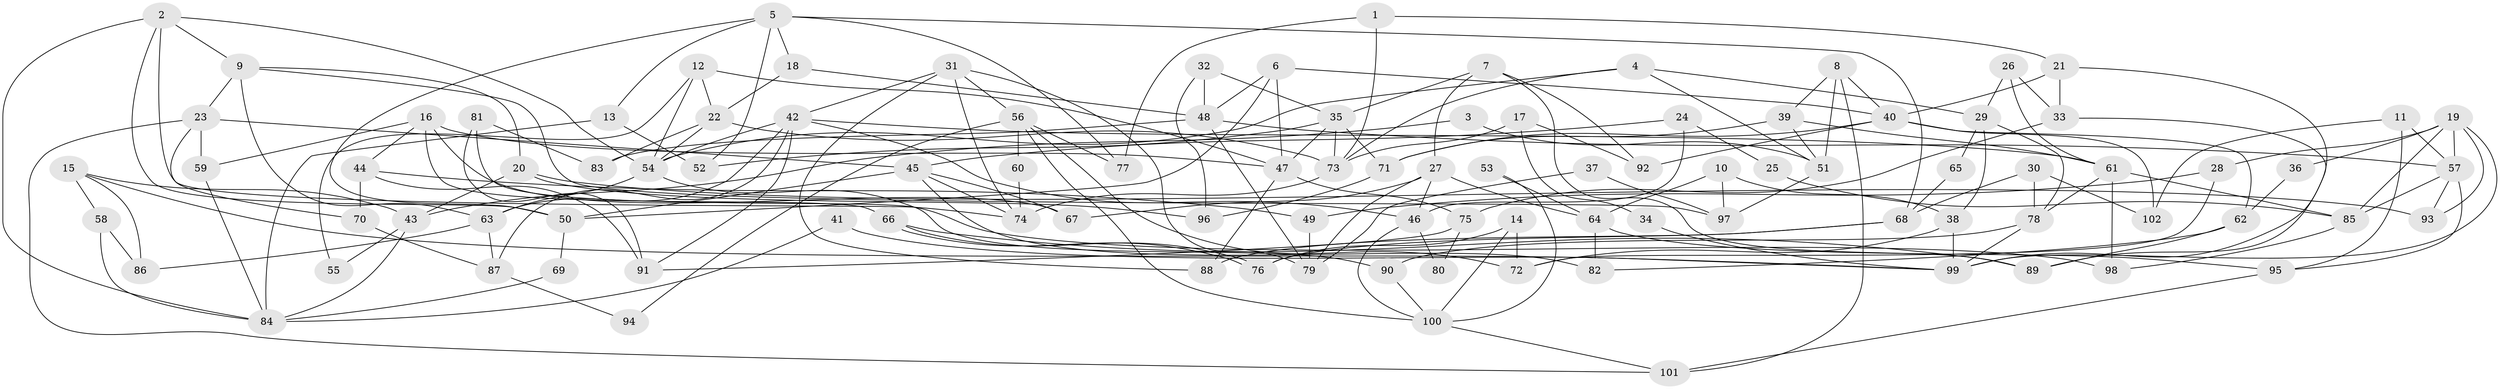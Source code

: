 // Generated by graph-tools (version 1.1) at 2025/26/03/09/25 03:26:22]
// undirected, 102 vertices, 204 edges
graph export_dot {
graph [start="1"]
  node [color=gray90,style=filled];
  1;
  2;
  3;
  4;
  5;
  6;
  7;
  8;
  9;
  10;
  11;
  12;
  13;
  14;
  15;
  16;
  17;
  18;
  19;
  20;
  21;
  22;
  23;
  24;
  25;
  26;
  27;
  28;
  29;
  30;
  31;
  32;
  33;
  34;
  35;
  36;
  37;
  38;
  39;
  40;
  41;
  42;
  43;
  44;
  45;
  46;
  47;
  48;
  49;
  50;
  51;
  52;
  53;
  54;
  55;
  56;
  57;
  58;
  59;
  60;
  61;
  62;
  63;
  64;
  65;
  66;
  67;
  68;
  69;
  70;
  71;
  72;
  73;
  74;
  75;
  76;
  77;
  78;
  79;
  80;
  81;
  82;
  83;
  84;
  85;
  86;
  87;
  88;
  89;
  90;
  91;
  92;
  93;
  94;
  95;
  96;
  97;
  98;
  99;
  100;
  101;
  102;
  1 -- 21;
  1 -- 73;
  1 -- 77;
  2 -- 54;
  2 -- 9;
  2 -- 50;
  2 -- 74;
  2 -- 84;
  3 -- 51;
  3 -- 43;
  4 -- 51;
  4 -- 54;
  4 -- 29;
  4 -- 73;
  5 -- 52;
  5 -- 77;
  5 -- 13;
  5 -- 18;
  5 -- 50;
  5 -- 68;
  6 -- 50;
  6 -- 48;
  6 -- 40;
  6 -- 47;
  7 -- 35;
  7 -- 27;
  7 -- 89;
  7 -- 92;
  8 -- 40;
  8 -- 39;
  8 -- 51;
  8 -- 101;
  9 -- 63;
  9 -- 23;
  9 -- 20;
  9 -- 97;
  10 -- 38;
  10 -- 97;
  10 -- 64;
  11 -- 95;
  11 -- 57;
  11 -- 102;
  12 -- 47;
  12 -- 22;
  12 -- 54;
  12 -- 55;
  13 -- 84;
  13 -- 52;
  14 -- 72;
  14 -- 76;
  14 -- 100;
  15 -- 43;
  15 -- 99;
  15 -- 58;
  15 -- 86;
  16 -- 66;
  16 -- 67;
  16 -- 44;
  16 -- 47;
  16 -- 59;
  17 -- 92;
  17 -- 73;
  17 -- 34;
  18 -- 22;
  18 -- 48;
  19 -- 57;
  19 -- 99;
  19 -- 28;
  19 -- 36;
  19 -- 85;
  19 -- 93;
  20 -- 93;
  20 -- 43;
  20 -- 96;
  21 -- 33;
  21 -- 99;
  21 -- 40;
  22 -- 54;
  22 -- 73;
  22 -- 83;
  23 -- 59;
  23 -- 45;
  23 -- 70;
  23 -- 101;
  24 -- 45;
  24 -- 46;
  24 -- 25;
  25 -- 85;
  26 -- 33;
  26 -- 61;
  26 -- 29;
  27 -- 79;
  27 -- 46;
  27 -- 64;
  27 -- 67;
  28 -- 49;
  28 -- 72;
  29 -- 38;
  29 -- 65;
  29 -- 78;
  30 -- 78;
  30 -- 102;
  30 -- 68;
  31 -- 88;
  31 -- 74;
  31 -- 42;
  31 -- 56;
  31 -- 79;
  32 -- 48;
  32 -- 96;
  32 -- 35;
  33 -- 89;
  33 -- 75;
  34 -- 99;
  35 -- 47;
  35 -- 52;
  35 -- 71;
  35 -- 73;
  36 -- 62;
  37 -- 79;
  37 -- 97;
  38 -- 72;
  38 -- 99;
  39 -- 71;
  39 -- 61;
  39 -- 51;
  40 -- 62;
  40 -- 71;
  40 -- 92;
  40 -- 102;
  41 -- 84;
  41 -- 99;
  42 -- 54;
  42 -- 46;
  42 -- 61;
  42 -- 63;
  42 -- 87;
  42 -- 91;
  43 -- 84;
  43 -- 55;
  44 -- 70;
  44 -- 49;
  44 -- 91;
  45 -- 50;
  45 -- 74;
  45 -- 67;
  45 -- 82;
  46 -- 100;
  46 -- 80;
  47 -- 75;
  47 -- 88;
  48 -- 57;
  48 -- 79;
  48 -- 83;
  49 -- 79;
  50 -- 69;
  51 -- 97;
  53 -- 64;
  53 -- 100;
  54 -- 90;
  54 -- 63;
  56 -- 100;
  56 -- 60;
  56 -- 72;
  56 -- 77;
  56 -- 94;
  57 -- 85;
  57 -- 95;
  57 -- 93;
  58 -- 86;
  58 -- 84;
  59 -- 84;
  60 -- 74;
  61 -- 98;
  61 -- 78;
  61 -- 85;
  62 -- 82;
  62 -- 89;
  63 -- 86;
  63 -- 87;
  64 -- 82;
  64 -- 95;
  65 -- 68;
  66 -- 76;
  66 -- 76;
  66 -- 89;
  68 -- 76;
  68 -- 88;
  69 -- 84;
  70 -- 87;
  71 -- 96;
  73 -- 74;
  75 -- 91;
  75 -- 80;
  78 -- 90;
  78 -- 99;
  81 -- 83;
  81 -- 91;
  81 -- 98;
  85 -- 98;
  87 -- 94;
  90 -- 100;
  95 -- 101;
  100 -- 101;
}
